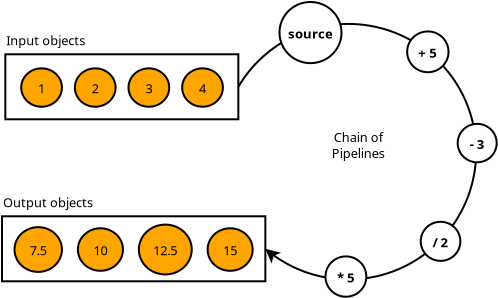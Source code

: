 <?xml version="1.0" encoding="UTF-8"?>
<dia:diagram xmlns:dia="http://www.lysator.liu.se/~alla/dia/">
  <dia:layer name="Background" visible="true" active="true">
    <dia:group>
      <dia:group>
        <dia:object type="Flowchart - Box" version="0" id="O0">
          <dia:attribute name="obj_pos">
            <dia:point val="6.35,4.119"/>
          </dia:attribute>
          <dia:attribute name="obj_bb">
            <dia:rectangle val="6.3,4.069;18.05,7.419"/>
          </dia:attribute>
          <dia:attribute name="elem_corner">
            <dia:point val="6.35,4.119"/>
          </dia:attribute>
          <dia:attribute name="elem_width">
            <dia:real val="11.65"/>
          </dia:attribute>
          <dia:attribute name="elem_height">
            <dia:real val="3.25"/>
          </dia:attribute>
          <dia:attribute name="show_background">
            <dia:boolean val="true"/>
          </dia:attribute>
          <dia:attribute name="padding">
            <dia:real val="0.5"/>
          </dia:attribute>
          <dia:attribute name="text">
            <dia:composite type="text">
              <dia:attribute name="string">
                <dia:string>##</dia:string>
              </dia:attribute>
              <dia:attribute name="font">
                <dia:font family="sans" style="0" name="Helvetica"/>
              </dia:attribute>
              <dia:attribute name="height">
                <dia:real val="0.8"/>
              </dia:attribute>
              <dia:attribute name="pos">
                <dia:point val="12.175,6.029"/>
              </dia:attribute>
              <dia:attribute name="color">
                <dia:color val="#000000"/>
              </dia:attribute>
              <dia:attribute name="alignment">
                <dia:enum val="1"/>
              </dia:attribute>
            </dia:composite>
          </dia:attribute>
        </dia:object>
        <dia:object type="Flowchart - Ellipse" version="0" id="O1">
          <dia:attribute name="obj_pos">
            <dia:point val="7.143,4.822"/>
          </dia:attribute>
          <dia:attribute name="obj_bb">
            <dia:rectangle val="7.093,4.772;9.23,6.792"/>
          </dia:attribute>
          <dia:attribute name="elem_corner">
            <dia:point val="7.143,4.822"/>
          </dia:attribute>
          <dia:attribute name="elem_width">
            <dia:real val="2.037"/>
          </dia:attribute>
          <dia:attribute name="elem_height">
            <dia:real val="1.92"/>
          </dia:attribute>
          <dia:attribute name="border_width">
            <dia:real val="0.1"/>
          </dia:attribute>
          <dia:attribute name="inner_color">
            <dia:color val="#ffa500"/>
          </dia:attribute>
          <dia:attribute name="show_background">
            <dia:boolean val="true"/>
          </dia:attribute>
          <dia:attribute name="padding">
            <dia:real val="0.354"/>
          </dia:attribute>
          <dia:attribute name="text">
            <dia:composite type="text">
              <dia:attribute name="string">
                <dia:string>#1#</dia:string>
              </dia:attribute>
              <dia:attribute name="font">
                <dia:font family="sans" style="0" name="Helvetica"/>
              </dia:attribute>
              <dia:attribute name="height">
                <dia:real val="0.8"/>
              </dia:attribute>
              <dia:attribute name="pos">
                <dia:point val="8.162,6.067"/>
              </dia:attribute>
              <dia:attribute name="color">
                <dia:color val="#000000"/>
              </dia:attribute>
              <dia:attribute name="alignment">
                <dia:enum val="1"/>
              </dia:attribute>
            </dia:composite>
          </dia:attribute>
        </dia:object>
        <dia:object type="Flowchart - Ellipse" version="0" id="O2">
          <dia:attribute name="obj_pos">
            <dia:point val="9.826,4.822"/>
          </dia:attribute>
          <dia:attribute name="obj_bb">
            <dia:rectangle val="9.776,4.772;11.912,6.792"/>
          </dia:attribute>
          <dia:attribute name="elem_corner">
            <dia:point val="9.826,4.822"/>
          </dia:attribute>
          <dia:attribute name="elem_width">
            <dia:real val="2.037"/>
          </dia:attribute>
          <dia:attribute name="elem_height">
            <dia:real val="1.92"/>
          </dia:attribute>
          <dia:attribute name="border_width">
            <dia:real val="0.1"/>
          </dia:attribute>
          <dia:attribute name="inner_color">
            <dia:color val="#ffa500"/>
          </dia:attribute>
          <dia:attribute name="show_background">
            <dia:boolean val="true"/>
          </dia:attribute>
          <dia:attribute name="padding">
            <dia:real val="0.354"/>
          </dia:attribute>
          <dia:attribute name="text">
            <dia:composite type="text">
              <dia:attribute name="string">
                <dia:string>#2#</dia:string>
              </dia:attribute>
              <dia:attribute name="font">
                <dia:font family="sans" style="0" name="Helvetica"/>
              </dia:attribute>
              <dia:attribute name="height">
                <dia:real val="0.8"/>
              </dia:attribute>
              <dia:attribute name="pos">
                <dia:point val="10.844,6.067"/>
              </dia:attribute>
              <dia:attribute name="color">
                <dia:color val="#000000"/>
              </dia:attribute>
              <dia:attribute name="alignment">
                <dia:enum val="1"/>
              </dia:attribute>
            </dia:composite>
          </dia:attribute>
        </dia:object>
        <dia:object type="Flowchart - Ellipse" version="0" id="O3">
          <dia:attribute name="obj_pos">
            <dia:point val="12.508,4.822"/>
          </dia:attribute>
          <dia:attribute name="obj_bb">
            <dia:rectangle val="12.458,4.772;14.595,6.792"/>
          </dia:attribute>
          <dia:attribute name="elem_corner">
            <dia:point val="12.508,4.822"/>
          </dia:attribute>
          <dia:attribute name="elem_width">
            <dia:real val="2.037"/>
          </dia:attribute>
          <dia:attribute name="elem_height">
            <dia:real val="1.92"/>
          </dia:attribute>
          <dia:attribute name="border_width">
            <dia:real val="0.1"/>
          </dia:attribute>
          <dia:attribute name="inner_color">
            <dia:color val="#ffa500"/>
          </dia:attribute>
          <dia:attribute name="show_background">
            <dia:boolean val="true"/>
          </dia:attribute>
          <dia:attribute name="padding">
            <dia:real val="0.354"/>
          </dia:attribute>
          <dia:attribute name="text">
            <dia:composite type="text">
              <dia:attribute name="string">
                <dia:string>#3#</dia:string>
              </dia:attribute>
              <dia:attribute name="font">
                <dia:font family="sans" style="0" name="Helvetica"/>
              </dia:attribute>
              <dia:attribute name="height">
                <dia:real val="0.8"/>
              </dia:attribute>
              <dia:attribute name="pos">
                <dia:point val="13.527,6.067"/>
              </dia:attribute>
              <dia:attribute name="color">
                <dia:color val="#000000"/>
              </dia:attribute>
              <dia:attribute name="alignment">
                <dia:enum val="1"/>
              </dia:attribute>
            </dia:composite>
          </dia:attribute>
        </dia:object>
        <dia:object type="Flowchart - Ellipse" version="0" id="O4">
          <dia:attribute name="obj_pos">
            <dia:point val="15.191,4.822"/>
          </dia:attribute>
          <dia:attribute name="obj_bb">
            <dia:rectangle val="15.141,4.772;17.277,6.792"/>
          </dia:attribute>
          <dia:attribute name="elem_corner">
            <dia:point val="15.191,4.822"/>
          </dia:attribute>
          <dia:attribute name="elem_width">
            <dia:real val="2.037"/>
          </dia:attribute>
          <dia:attribute name="elem_height">
            <dia:real val="1.92"/>
          </dia:attribute>
          <dia:attribute name="border_width">
            <dia:real val="0.1"/>
          </dia:attribute>
          <dia:attribute name="inner_color">
            <dia:color val="#ffa500"/>
          </dia:attribute>
          <dia:attribute name="show_background">
            <dia:boolean val="true"/>
          </dia:attribute>
          <dia:attribute name="padding">
            <dia:real val="0.354"/>
          </dia:attribute>
          <dia:attribute name="text">
            <dia:composite type="text">
              <dia:attribute name="string">
                <dia:string>#4#</dia:string>
              </dia:attribute>
              <dia:attribute name="font">
                <dia:font family="sans" style="0" name="Helvetica"/>
              </dia:attribute>
              <dia:attribute name="height">
                <dia:real val="0.8"/>
              </dia:attribute>
              <dia:attribute name="pos">
                <dia:point val="16.209,6.067"/>
              </dia:attribute>
              <dia:attribute name="color">
                <dia:color val="#000000"/>
              </dia:attribute>
              <dia:attribute name="alignment">
                <dia:enum val="1"/>
              </dia:attribute>
            </dia:composite>
          </dia:attribute>
        </dia:object>
        <dia:object type="Standard - Text" version="1" id="O5">
          <dia:attribute name="obj_pos">
            <dia:point val="6.4,3.669"/>
          </dia:attribute>
          <dia:attribute name="obj_bb">
            <dia:rectangle val="6.4,2.984;10.023,3.841"/>
          </dia:attribute>
          <dia:attribute name="text">
            <dia:composite type="text">
              <dia:attribute name="string">
                <dia:string>#Input objects#</dia:string>
              </dia:attribute>
              <dia:attribute name="font">
                <dia:font family="sans" style="0" name="Helvetica"/>
              </dia:attribute>
              <dia:attribute name="height">
                <dia:real val="0.8"/>
              </dia:attribute>
              <dia:attribute name="pos">
                <dia:point val="6.4,3.669"/>
              </dia:attribute>
              <dia:attribute name="color">
                <dia:color val="#000000"/>
              </dia:attribute>
              <dia:attribute name="alignment">
                <dia:enum val="0"/>
              </dia:attribute>
            </dia:composite>
          </dia:attribute>
          <dia:attribute name="valign">
            <dia:enum val="3"/>
          </dia:attribute>
        </dia:object>
      </dia:group>
      <dia:group>
        <dia:object type="Flowchart - Box" version="0" id="O6">
          <dia:attribute name="obj_pos">
            <dia:point val="6.183,12.219"/>
          </dia:attribute>
          <dia:attribute name="obj_bb">
            <dia:rectangle val="6.133,12.169;19.4,15.519"/>
          </dia:attribute>
          <dia:attribute name="elem_corner">
            <dia:point val="6.183,12.219"/>
          </dia:attribute>
          <dia:attribute name="elem_width">
            <dia:real val="13.168"/>
          </dia:attribute>
          <dia:attribute name="elem_height">
            <dia:real val="3.25"/>
          </dia:attribute>
          <dia:attribute name="show_background">
            <dia:boolean val="true"/>
          </dia:attribute>
          <dia:attribute name="padding">
            <dia:real val="0.5"/>
          </dia:attribute>
          <dia:attribute name="text">
            <dia:composite type="text">
              <dia:attribute name="string">
                <dia:string>##</dia:string>
              </dia:attribute>
              <dia:attribute name="font">
                <dia:font family="sans" style="0" name="Helvetica"/>
              </dia:attribute>
              <dia:attribute name="height">
                <dia:real val="0.8"/>
              </dia:attribute>
              <dia:attribute name="pos">
                <dia:point val="12.766,14.129"/>
              </dia:attribute>
              <dia:attribute name="color">
                <dia:color val="#000000"/>
              </dia:attribute>
              <dia:attribute name="alignment">
                <dia:enum val="1"/>
              </dia:attribute>
            </dia:composite>
          </dia:attribute>
        </dia:object>
        <dia:object type="Flowchart - Ellipse" version="0" id="O7">
          <dia:attribute name="obj_pos">
            <dia:point val="6.808,12.763"/>
          </dia:attribute>
          <dia:attribute name="obj_bb">
            <dia:rectangle val="6.758,12.713;9.23,15.05"/>
          </dia:attribute>
          <dia:attribute name="elem_corner">
            <dia:point val="6.808,12.763"/>
          </dia:attribute>
          <dia:attribute name="elem_width">
            <dia:real val="2.372"/>
          </dia:attribute>
          <dia:attribute name="elem_height">
            <dia:real val="2.237"/>
          </dia:attribute>
          <dia:attribute name="border_width">
            <dia:real val="0.1"/>
          </dia:attribute>
          <dia:attribute name="inner_color">
            <dia:color val="#ffa500"/>
          </dia:attribute>
          <dia:attribute name="show_background">
            <dia:boolean val="true"/>
          </dia:attribute>
          <dia:attribute name="padding">
            <dia:real val="0.354"/>
          </dia:attribute>
          <dia:attribute name="text">
            <dia:composite type="text">
              <dia:attribute name="string">
                <dia:string>#7.5#</dia:string>
              </dia:attribute>
              <dia:attribute name="font">
                <dia:font family="sans" style="0" name="Helvetica"/>
              </dia:attribute>
              <dia:attribute name="height">
                <dia:real val="0.8"/>
              </dia:attribute>
              <dia:attribute name="pos">
                <dia:point val="7.994,14.167"/>
              </dia:attribute>
              <dia:attribute name="color">
                <dia:color val="#000000"/>
              </dia:attribute>
              <dia:attribute name="alignment">
                <dia:enum val="1"/>
              </dia:attribute>
            </dia:composite>
          </dia:attribute>
        </dia:object>
        <dia:object type="Flowchart - Ellipse" version="0" id="O8">
          <dia:attribute name="obj_pos">
            <dia:point val="9.98,12.821"/>
          </dia:attribute>
          <dia:attribute name="obj_bb">
            <dia:rectangle val="9.93,12.771;12.281,14.992"/>
          </dia:attribute>
          <dia:attribute name="elem_corner">
            <dia:point val="9.98,12.821"/>
          </dia:attribute>
          <dia:attribute name="elem_width">
            <dia:real val="2.25"/>
          </dia:attribute>
          <dia:attribute name="elem_height">
            <dia:real val="2.122"/>
          </dia:attribute>
          <dia:attribute name="border_width">
            <dia:real val="0.1"/>
          </dia:attribute>
          <dia:attribute name="inner_color">
            <dia:color val="#ffa500"/>
          </dia:attribute>
          <dia:attribute name="show_background">
            <dia:boolean val="true"/>
          </dia:attribute>
          <dia:attribute name="padding">
            <dia:real val="0.354"/>
          </dia:attribute>
          <dia:attribute name="text">
            <dia:composite type="text">
              <dia:attribute name="string">
                <dia:string>#10#</dia:string>
              </dia:attribute>
              <dia:attribute name="font">
                <dia:font family="sans" style="0" name="Helvetica"/>
              </dia:attribute>
              <dia:attribute name="height">
                <dia:real val="0.8"/>
              </dia:attribute>
              <dia:attribute name="pos">
                <dia:point val="11.106,14.167"/>
              </dia:attribute>
              <dia:attribute name="color">
                <dia:color val="#000000"/>
              </dia:attribute>
              <dia:attribute name="alignment">
                <dia:enum val="1"/>
              </dia:attribute>
            </dia:composite>
          </dia:attribute>
        </dia:object>
        <dia:object type="Flowchart - Ellipse" version="0" id="O9">
          <dia:attribute name="obj_pos">
            <dia:point val="13.031,12.639"/>
          </dia:attribute>
          <dia:attribute name="obj_bb">
            <dia:rectangle val="12.981,12.589;15.716,15.174"/>
          </dia:attribute>
          <dia:attribute name="elem_corner">
            <dia:point val="13.031,12.639"/>
          </dia:attribute>
          <dia:attribute name="elem_width">
            <dia:real val="2.635"/>
          </dia:attribute>
          <dia:attribute name="elem_height">
            <dia:real val="2.484"/>
          </dia:attribute>
          <dia:attribute name="border_width">
            <dia:real val="0.1"/>
          </dia:attribute>
          <dia:attribute name="inner_color">
            <dia:color val="#ffa500"/>
          </dia:attribute>
          <dia:attribute name="show_background">
            <dia:boolean val="true"/>
          </dia:attribute>
          <dia:attribute name="padding">
            <dia:real val="0.354"/>
          </dia:attribute>
          <dia:attribute name="text">
            <dia:composite type="text">
              <dia:attribute name="string">
                <dia:string>#12.5#</dia:string>
              </dia:attribute>
              <dia:attribute name="font">
                <dia:font family="sans" style="0" name="Helvetica"/>
              </dia:attribute>
              <dia:attribute name="height">
                <dia:real val="0.8"/>
              </dia:attribute>
              <dia:attribute name="pos">
                <dia:point val="14.349,14.167"/>
              </dia:attribute>
              <dia:attribute name="color">
                <dia:color val="#000000"/>
              </dia:attribute>
              <dia:attribute name="alignment">
                <dia:enum val="1"/>
              </dia:attribute>
            </dia:composite>
          </dia:attribute>
        </dia:object>
        <dia:object type="Flowchart - Ellipse" version="0" id="O10">
          <dia:attribute name="obj_pos">
            <dia:point val="16.466,12.821"/>
          </dia:attribute>
          <dia:attribute name="obj_bb">
            <dia:rectangle val="16.416,12.771;18.767,14.992"/>
          </dia:attribute>
          <dia:attribute name="elem_corner">
            <dia:point val="16.466,12.821"/>
          </dia:attribute>
          <dia:attribute name="elem_width">
            <dia:real val="2.25"/>
          </dia:attribute>
          <dia:attribute name="elem_height">
            <dia:real val="2.122"/>
          </dia:attribute>
          <dia:attribute name="border_width">
            <dia:real val="0.1"/>
          </dia:attribute>
          <dia:attribute name="inner_color">
            <dia:color val="#ffa500"/>
          </dia:attribute>
          <dia:attribute name="show_background">
            <dia:boolean val="true"/>
          </dia:attribute>
          <dia:attribute name="padding">
            <dia:real val="0.354"/>
          </dia:attribute>
          <dia:attribute name="text">
            <dia:composite type="text">
              <dia:attribute name="string">
                <dia:string>#15#</dia:string>
              </dia:attribute>
              <dia:attribute name="font">
                <dia:font family="sans" style="0" name="Helvetica"/>
              </dia:attribute>
              <dia:attribute name="height">
                <dia:real val="0.8"/>
              </dia:attribute>
              <dia:attribute name="pos">
                <dia:point val="17.592,14.167"/>
              </dia:attribute>
              <dia:attribute name="color">
                <dia:color val="#000000"/>
              </dia:attribute>
              <dia:attribute name="alignment">
                <dia:enum val="1"/>
              </dia:attribute>
            </dia:composite>
          </dia:attribute>
        </dia:object>
        <dia:object type="Standard - Text" version="1" id="O11">
          <dia:attribute name="obj_pos">
            <dia:point val="6.232,11.769"/>
          </dia:attribute>
          <dia:attribute name="obj_bb">
            <dia:rectangle val="6.232,11.084;10.352,11.941"/>
          </dia:attribute>
          <dia:attribute name="text">
            <dia:composite type="text">
              <dia:attribute name="string">
                <dia:string>#Output objects#</dia:string>
              </dia:attribute>
              <dia:attribute name="font">
                <dia:font family="sans" style="0" name="Helvetica"/>
              </dia:attribute>
              <dia:attribute name="height">
                <dia:real val="0.8"/>
              </dia:attribute>
              <dia:attribute name="pos">
                <dia:point val="6.232,11.769"/>
              </dia:attribute>
              <dia:attribute name="color">
                <dia:color val="#000000"/>
              </dia:attribute>
              <dia:attribute name="alignment">
                <dia:enum val="0"/>
              </dia:attribute>
            </dia:composite>
          </dia:attribute>
          <dia:attribute name="valign">
            <dia:enum val="3"/>
          </dia:attribute>
        </dia:object>
      </dia:group>
      <dia:group>
        <dia:object type="Standard - Arc" version="0" id="O12">
          <dia:attribute name="obj_pos">
            <dia:point val="18,5.744"/>
          </dia:attribute>
          <dia:attribute name="obj_bb">
            <dia:rectangle val="17.942,2.551;29.94,15.427"/>
          </dia:attribute>
          <dia:attribute name="conn_endpoints">
            <dia:point val="18,5.744"/>
            <dia:point val="19.35,13.844"/>
          </dia:attribute>
          <dia:attribute name="curve_distance">
            <dia:real val="-11.282"/>
          </dia:attribute>
          <dia:attribute name="end_arrow">
            <dia:enum val="22"/>
          </dia:attribute>
          <dia:attribute name="end_arrow_length">
            <dia:real val="0.5"/>
          </dia:attribute>
          <dia:attribute name="end_arrow_width">
            <dia:real val="0.5"/>
          </dia:attribute>
        </dia:object>
        <dia:object type="Flowchart - Ellipse" version="0" id="O13">
          <dia:attribute name="obj_pos">
            <dia:point val="26.441,2.976"/>
          </dia:attribute>
          <dia:attribute name="obj_bb">
            <dia:rectangle val="26.391,2.926;28.559,5.066"/>
          </dia:attribute>
          <dia:attribute name="elem_corner">
            <dia:point val="26.441,2.976"/>
          </dia:attribute>
          <dia:attribute name="elem_width">
            <dia:real val="2.068"/>
          </dia:attribute>
          <dia:attribute name="elem_height">
            <dia:real val="2.04"/>
          </dia:attribute>
          <dia:attribute name="border_width">
            <dia:real val="0.1"/>
          </dia:attribute>
          <dia:attribute name="show_background">
            <dia:boolean val="true"/>
          </dia:attribute>
          <dia:attribute name="padding">
            <dia:real val="0.25"/>
          </dia:attribute>
          <dia:attribute name="text">
            <dia:composite type="text">
              <dia:attribute name="string">
                <dia:string>#+ 5#</dia:string>
              </dia:attribute>
              <dia:attribute name="font">
                <dia:font family="sans" style="80" name="Helvetica-Bold"/>
              </dia:attribute>
              <dia:attribute name="height">
                <dia:real val="0.821"/>
              </dia:attribute>
              <dia:attribute name="pos">
                <dia:point val="27.475,4.288"/>
              </dia:attribute>
              <dia:attribute name="color">
                <dia:color val="#000000"/>
              </dia:attribute>
              <dia:attribute name="alignment">
                <dia:enum val="1"/>
              </dia:attribute>
            </dia:composite>
          </dia:attribute>
        </dia:object>
        <dia:object type="Flowchart - Ellipse" version="0" id="O14">
          <dia:attribute name="obj_pos">
            <dia:point val="28.968,7.597"/>
          </dia:attribute>
          <dia:attribute name="obj_bb">
            <dia:rectangle val="28.918,7.547;30.967,9.57"/>
          </dia:attribute>
          <dia:attribute name="elem_corner">
            <dia:point val="28.968,7.597"/>
          </dia:attribute>
          <dia:attribute name="elem_width">
            <dia:real val="1.949"/>
          </dia:attribute>
          <dia:attribute name="elem_height">
            <dia:real val="1.922"/>
          </dia:attribute>
          <dia:attribute name="border_width">
            <dia:real val="0.1"/>
          </dia:attribute>
          <dia:attribute name="show_background">
            <dia:boolean val="true"/>
          </dia:attribute>
          <dia:attribute name="padding">
            <dia:real val="0.25"/>
          </dia:attribute>
          <dia:attribute name="text">
            <dia:composite type="text">
              <dia:attribute name="string">
                <dia:string>#- 3#</dia:string>
              </dia:attribute>
              <dia:attribute name="font">
                <dia:font family="sans" style="80" name="Helvetica-Bold"/>
              </dia:attribute>
              <dia:attribute name="height">
                <dia:real val="0.821"/>
              </dia:attribute>
              <dia:attribute name="pos">
                <dia:point val="29.943,8.85"/>
              </dia:attribute>
              <dia:attribute name="color">
                <dia:color val="#000000"/>
              </dia:attribute>
              <dia:attribute name="alignment">
                <dia:enum val="1"/>
              </dia:attribute>
            </dia:composite>
          </dia:attribute>
        </dia:object>
        <dia:object type="Flowchart - Ellipse" version="0" id="O15">
          <dia:attribute name="obj_pos">
            <dia:point val="27.136,12.51"/>
          </dia:attribute>
          <dia:attribute name="obj_bb">
            <dia:rectangle val="27.086,12.46;29.135,14.482"/>
          </dia:attribute>
          <dia:attribute name="elem_corner">
            <dia:point val="27.136,12.51"/>
          </dia:attribute>
          <dia:attribute name="elem_width">
            <dia:real val="1.949"/>
          </dia:attribute>
          <dia:attribute name="elem_height">
            <dia:real val="1.922"/>
          </dia:attribute>
          <dia:attribute name="border_width">
            <dia:real val="0.1"/>
          </dia:attribute>
          <dia:attribute name="show_background">
            <dia:boolean val="true"/>
          </dia:attribute>
          <dia:attribute name="padding">
            <dia:real val="0.25"/>
          </dia:attribute>
          <dia:attribute name="text">
            <dia:composite type="text">
              <dia:attribute name="string">
                <dia:string>#/ 2#</dia:string>
              </dia:attribute>
              <dia:attribute name="font">
                <dia:font family="sans" style="80" name="Helvetica-Bold"/>
              </dia:attribute>
              <dia:attribute name="height">
                <dia:real val="0.821"/>
              </dia:attribute>
              <dia:attribute name="pos">
                <dia:point val="28.11,13.763"/>
              </dia:attribute>
              <dia:attribute name="color">
                <dia:color val="#000000"/>
              </dia:attribute>
              <dia:attribute name="alignment">
                <dia:enum val="1"/>
              </dia:attribute>
            </dia:composite>
          </dia:attribute>
        </dia:object>
        <dia:object type="Flowchart - Ellipse" version="0" id="O16">
          <dia:attribute name="obj_pos">
            <dia:point val="22.393,14.262"/>
          </dia:attribute>
          <dia:attribute name="obj_bb">
            <dia:rectangle val="22.343,14.212;24.413,16.255"/>
          </dia:attribute>
          <dia:attribute name="elem_corner">
            <dia:point val="22.393,14.262"/>
          </dia:attribute>
          <dia:attribute name="elem_width">
            <dia:real val="1.97"/>
          </dia:attribute>
          <dia:attribute name="elem_height">
            <dia:real val="1.943"/>
          </dia:attribute>
          <dia:attribute name="border_width">
            <dia:real val="0.1"/>
          </dia:attribute>
          <dia:attribute name="show_background">
            <dia:boolean val="true"/>
          </dia:attribute>
          <dia:attribute name="padding">
            <dia:real val="0.25"/>
          </dia:attribute>
          <dia:attribute name="text">
            <dia:composite type="text">
              <dia:attribute name="string">
                <dia:string>#* 5#</dia:string>
              </dia:attribute>
              <dia:attribute name="font">
                <dia:font family="sans" style="80" name="Helvetica-Bold"/>
              </dia:attribute>
              <dia:attribute name="height">
                <dia:real val="0.821"/>
              </dia:attribute>
              <dia:attribute name="pos">
                <dia:point val="23.378,15.525"/>
              </dia:attribute>
              <dia:attribute name="color">
                <dia:color val="#000000"/>
              </dia:attribute>
              <dia:attribute name="alignment">
                <dia:enum val="1"/>
              </dia:attribute>
            </dia:composite>
          </dia:attribute>
        </dia:object>
        <dia:object type="Standard - Text" version="1" id="O17">
          <dia:attribute name="obj_pos">
            <dia:point val="24,8.5"/>
          </dia:attribute>
          <dia:attribute name="obj_bb">
            <dia:rectangle val="22.703,7.815;25.297,9.473"/>
          </dia:attribute>
          <dia:attribute name="text">
            <dia:composite type="text">
              <dia:attribute name="string">
                <dia:string>#Chain of
Pipelines#</dia:string>
              </dia:attribute>
              <dia:attribute name="font">
                <dia:font family="sans" style="0" name="Helvetica"/>
              </dia:attribute>
              <dia:attribute name="height">
                <dia:real val="0.8"/>
              </dia:attribute>
              <dia:attribute name="pos">
                <dia:point val="24,8.5"/>
              </dia:attribute>
              <dia:attribute name="color">
                <dia:color val="#000000"/>
              </dia:attribute>
              <dia:attribute name="alignment">
                <dia:enum val="1"/>
              </dia:attribute>
            </dia:composite>
          </dia:attribute>
          <dia:attribute name="valign">
            <dia:enum val="3"/>
          </dia:attribute>
        </dia:object>
        <dia:object type="Flowchart - Ellipse" version="0" id="O18">
          <dia:attribute name="obj_pos">
            <dia:point val="20.144,1.59"/>
          </dia:attribute>
          <dia:attribute name="obj_bb">
            <dia:rectangle val="20.094,1.54;23.121,4.527"/>
          </dia:attribute>
          <dia:attribute name="elem_corner">
            <dia:point val="20.144,1.59"/>
          </dia:attribute>
          <dia:attribute name="elem_width">
            <dia:real val="2.927"/>
          </dia:attribute>
          <dia:attribute name="elem_height">
            <dia:real val="2.886"/>
          </dia:attribute>
          <dia:attribute name="border_width">
            <dia:real val="0.1"/>
          </dia:attribute>
          <dia:attribute name="show_background">
            <dia:boolean val="true"/>
          </dia:attribute>
          <dia:attribute name="padding">
            <dia:real val="0.25"/>
          </dia:attribute>
          <dia:attribute name="text">
            <dia:composite type="text">
              <dia:attribute name="string">
                <dia:string>#source#</dia:string>
              </dia:attribute>
              <dia:attribute name="font">
                <dia:font family="sans" style="80" name="Helvetica-Bold"/>
              </dia:attribute>
              <dia:attribute name="height">
                <dia:real val="0.821"/>
              </dia:attribute>
              <dia:attribute name="pos">
                <dia:point val="21.608,3.325"/>
              </dia:attribute>
              <dia:attribute name="color">
                <dia:color val="#000000"/>
              </dia:attribute>
              <dia:attribute name="alignment">
                <dia:enum val="1"/>
              </dia:attribute>
            </dia:composite>
          </dia:attribute>
        </dia:object>
      </dia:group>
    </dia:group>
  </dia:layer>
</dia:diagram>

